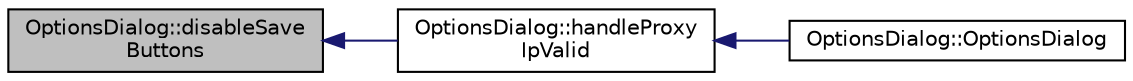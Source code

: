 digraph "OptionsDialog::disableSaveButtons"
{
  edge [fontname="Helvetica",fontsize="10",labelfontname="Helvetica",labelfontsize="10"];
  node [fontname="Helvetica",fontsize="10",shape=record];
  rankdir="LR";
  Node21 [label="OptionsDialog::disableSave\lButtons",height=0.2,width=0.4,color="black", fillcolor="grey75", style="filled", fontcolor="black"];
  Node21 -> Node22 [dir="back",color="midnightblue",fontsize="10",style="solid",fontname="Helvetica"];
  Node22 [label="OptionsDialog::handleProxy\lIpValid",height=0.2,width=0.4,color="black", fillcolor="white", style="filled",URL="$db/d61/class_options_dialog.html#a02f0929b97d19abd36d402af189d02b4"];
  Node22 -> Node23 [dir="back",color="midnightblue",fontsize="10",style="solid",fontname="Helvetica"];
  Node23 [label="OptionsDialog::OptionsDialog",height=0.2,width=0.4,color="black", fillcolor="white", style="filled",URL="$db/d61/class_options_dialog.html#af337a8527d06061c7dd91e626854d735"];
}
